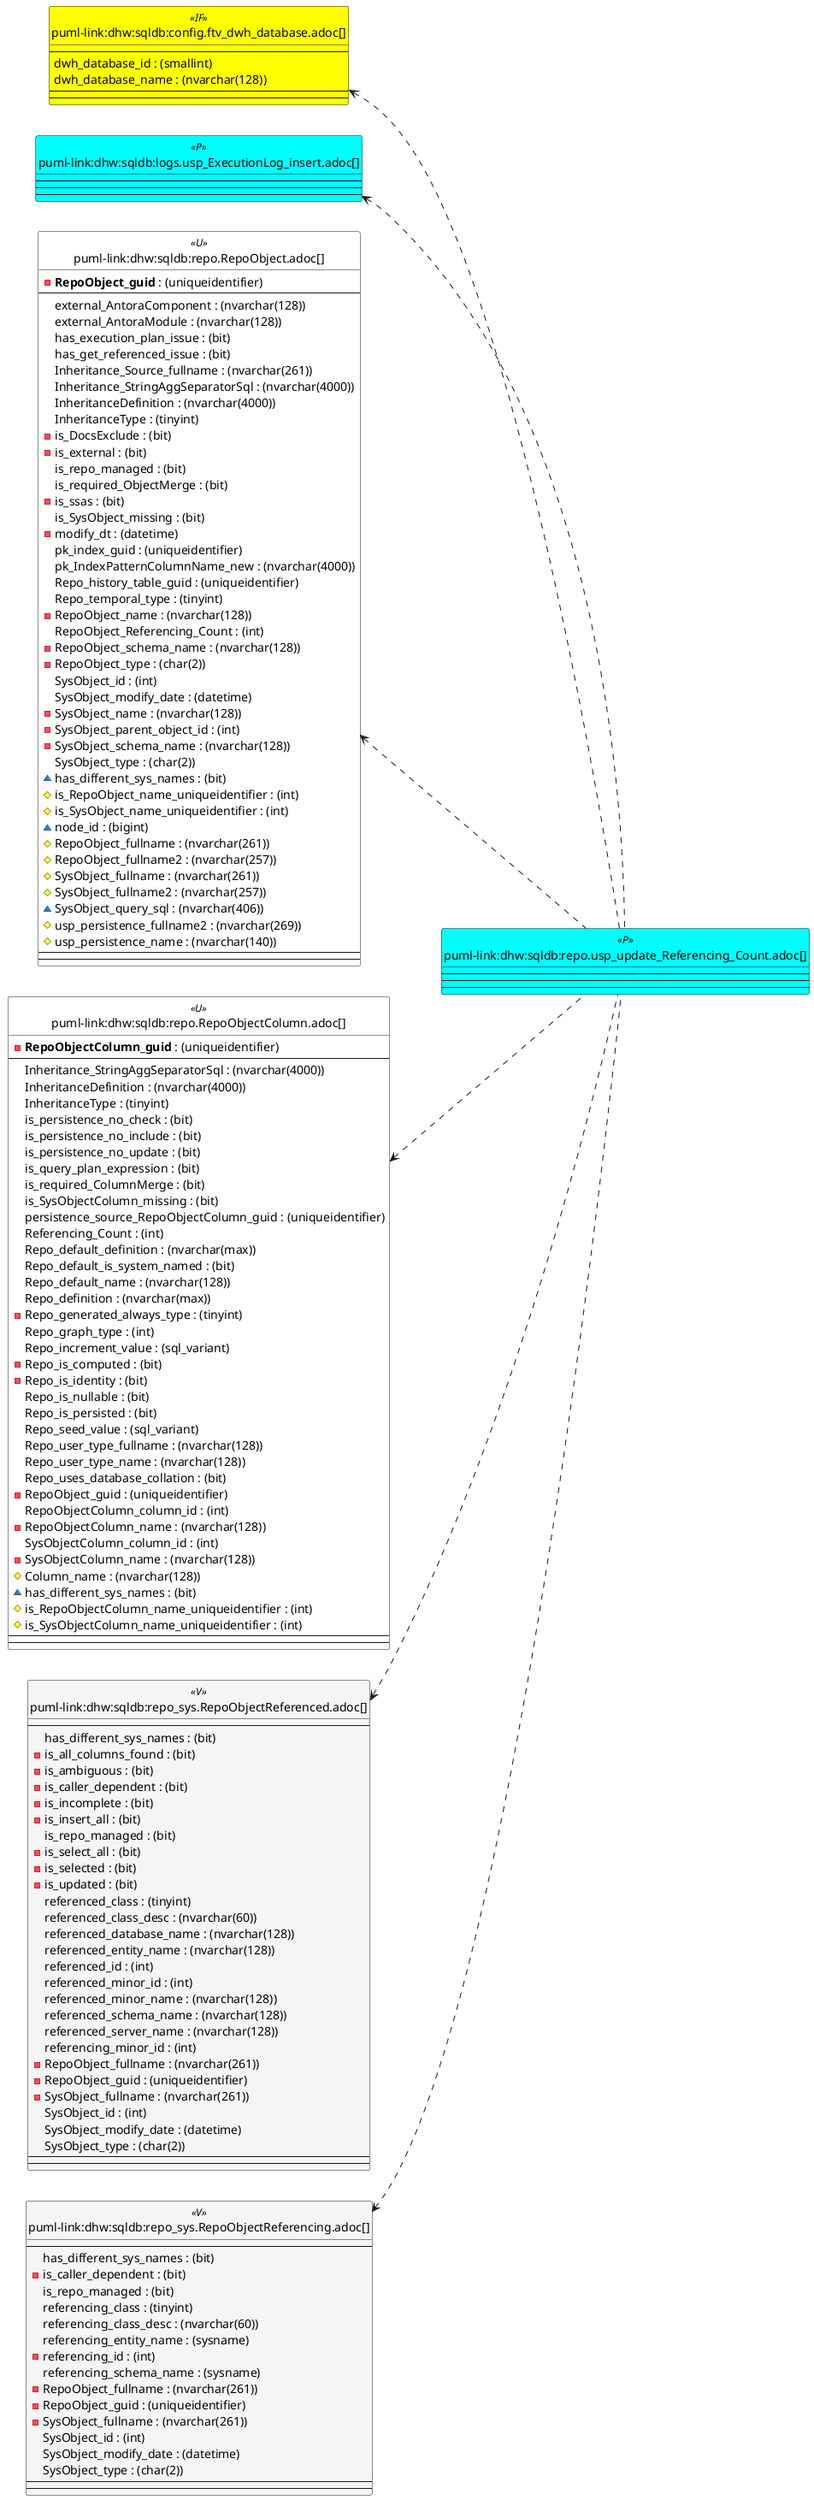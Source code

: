 @startuml
left to right direction
'top to bottom direction
hide circle
'avoide "." issues:
set namespaceSeparator none


skinparam class {
  BackgroundColor White
  BackgroundColor<<FN>> Yellow
  BackgroundColor<<FS>> Yellow
  BackgroundColor<<FT>> LightGray
  BackgroundColor<<IF>> Yellow
  BackgroundColor<<IS>> Yellow
  BackgroundColor<<P>> Aqua
  BackgroundColor<<PC>> Aqua
  BackgroundColor<<SN>> Yellow
  BackgroundColor<<SO>> SlateBlue
  BackgroundColor<<TF>> LightGray
  BackgroundColor<<TR>> Tomato
  BackgroundColor<<U>> White
  BackgroundColor<<V>> WhiteSmoke
  BackgroundColor<<X>> Aqua
  BackgroundColor<<external>> AliceBlue
}


entity "puml-link:dhw:sqldb:config.ftv_dwh_database.adoc[]" as config.ftv_dwh_database << IF >> {
  --
  dwh_database_id : (smallint)
  dwh_database_name : (nvarchar(128))
  --
  --
}

entity "puml-link:dhw:sqldb:logs.usp_ExecutionLog_insert.adoc[]" as logs.usp_ExecutionLog_insert << P >> {
  --
  --
  --
}

entity "puml-link:dhw:sqldb:repo.RepoObject.adoc[]" as repo.RepoObject << U >> {
  - **RepoObject_guid** : (uniqueidentifier)
  --
  external_AntoraComponent : (nvarchar(128))
  external_AntoraModule : (nvarchar(128))
  has_execution_plan_issue : (bit)
  has_get_referenced_issue : (bit)
  Inheritance_Source_fullname : (nvarchar(261))
  Inheritance_StringAggSeparatorSql : (nvarchar(4000))
  InheritanceDefinition : (nvarchar(4000))
  InheritanceType : (tinyint)
  - is_DocsExclude : (bit)
  - is_external : (bit)
  is_repo_managed : (bit)
  is_required_ObjectMerge : (bit)
  - is_ssas : (bit)
  is_SysObject_missing : (bit)
  - modify_dt : (datetime)
  pk_index_guid : (uniqueidentifier)
  pk_IndexPatternColumnName_new : (nvarchar(4000))
  Repo_history_table_guid : (uniqueidentifier)
  Repo_temporal_type : (tinyint)
  - RepoObject_name : (nvarchar(128))
  RepoObject_Referencing_Count : (int)
  - RepoObject_schema_name : (nvarchar(128))
  - RepoObject_type : (char(2))
  SysObject_id : (int)
  SysObject_modify_date : (datetime)
  - SysObject_name : (nvarchar(128))
  - SysObject_parent_object_id : (int)
  - SysObject_schema_name : (nvarchar(128))
  SysObject_type : (char(2))
  ~ has_different_sys_names : (bit)
  # is_RepoObject_name_uniqueidentifier : (int)
  # is_SysObject_name_uniqueidentifier : (int)
  ~ node_id : (bigint)
  # RepoObject_fullname : (nvarchar(261))
  # RepoObject_fullname2 : (nvarchar(257))
  # SysObject_fullname : (nvarchar(261))
  # SysObject_fullname2 : (nvarchar(257))
  ~ SysObject_query_sql : (nvarchar(406))
  # usp_persistence_fullname2 : (nvarchar(269))
  # usp_persistence_name : (nvarchar(140))
  --
  --
}

entity "puml-link:dhw:sqldb:repo.RepoObjectColumn.adoc[]" as repo.RepoObjectColumn << U >> {
  - **RepoObjectColumn_guid** : (uniqueidentifier)
  --
  Inheritance_StringAggSeparatorSql : (nvarchar(4000))
  InheritanceDefinition : (nvarchar(4000))
  InheritanceType : (tinyint)
  is_persistence_no_check : (bit)
  is_persistence_no_include : (bit)
  is_persistence_no_update : (bit)
  is_query_plan_expression : (bit)
  is_required_ColumnMerge : (bit)
  is_SysObjectColumn_missing : (bit)
  persistence_source_RepoObjectColumn_guid : (uniqueidentifier)
  Referencing_Count : (int)
  Repo_default_definition : (nvarchar(max))
  Repo_default_is_system_named : (bit)
  Repo_default_name : (nvarchar(128))
  Repo_definition : (nvarchar(max))
  - Repo_generated_always_type : (tinyint)
  Repo_graph_type : (int)
  Repo_increment_value : (sql_variant)
  - Repo_is_computed : (bit)
  - Repo_is_identity : (bit)
  Repo_is_nullable : (bit)
  Repo_is_persisted : (bit)
  Repo_seed_value : (sql_variant)
  Repo_user_type_fullname : (nvarchar(128))
  Repo_user_type_name : (nvarchar(128))
  Repo_uses_database_collation : (bit)
  - RepoObject_guid : (uniqueidentifier)
  RepoObjectColumn_column_id : (int)
  - RepoObjectColumn_name : (nvarchar(128))
  SysObjectColumn_column_id : (int)
  - SysObjectColumn_name : (nvarchar(128))
  # Column_name : (nvarchar(128))
  ~ has_different_sys_names : (bit)
  # is_RepoObjectColumn_name_uniqueidentifier : (int)
  # is_SysObjectColumn_name_uniqueidentifier : (int)
  --
  --
}

entity "puml-link:dhw:sqldb:repo.usp_update_Referencing_Count.adoc[]" as repo.usp_update_Referencing_Count << P >> {
  --
  --
  --
}

entity "puml-link:dhw:sqldb:repo_sys.RepoObjectReferenced.adoc[]" as repo_sys.RepoObjectReferenced << V >> {
  --
  has_different_sys_names : (bit)
  - is_all_columns_found : (bit)
  - is_ambiguous : (bit)
  - is_caller_dependent : (bit)
  - is_incomplete : (bit)
  - is_insert_all : (bit)
  is_repo_managed : (bit)
  - is_select_all : (bit)
  - is_selected : (bit)
  - is_updated : (bit)
  referenced_class : (tinyint)
  referenced_class_desc : (nvarchar(60))
  referenced_database_name : (nvarchar(128))
  referenced_entity_name : (nvarchar(128))
  referenced_id : (int)
  referenced_minor_id : (int)
  referenced_minor_name : (nvarchar(128))
  referenced_schema_name : (nvarchar(128))
  referenced_server_name : (nvarchar(128))
  referencing_minor_id : (int)
  - RepoObject_fullname : (nvarchar(261))
  - RepoObject_guid : (uniqueidentifier)
  - SysObject_fullname : (nvarchar(261))
  SysObject_id : (int)
  SysObject_modify_date : (datetime)
  SysObject_type : (char(2))
  --
  --
}

entity "puml-link:dhw:sqldb:repo_sys.RepoObjectReferencing.adoc[]" as repo_sys.RepoObjectReferencing << V >> {
  --
  has_different_sys_names : (bit)
  - is_caller_dependent : (bit)
  is_repo_managed : (bit)
  referencing_class : (tinyint)
  referencing_class_desc : (nvarchar(60))
  referencing_entity_name : (sysname)
  - referencing_id : (int)
  referencing_schema_name : (sysname)
  - RepoObject_fullname : (nvarchar(261))
  - RepoObject_guid : (uniqueidentifier)
  - SysObject_fullname : (nvarchar(261))
  SysObject_id : (int)
  SysObject_modify_date : (datetime)
  SysObject_type : (char(2))
  --
  --
}

config.ftv_dwh_database <.. repo.usp_update_Referencing_Count
logs.usp_ExecutionLog_insert <.. repo.usp_update_Referencing_Count
repo.RepoObject <.. repo.usp_update_Referencing_Count
repo.RepoObjectColumn <.. repo.usp_update_Referencing_Count
repo_sys.RepoObjectReferenced <.. repo.usp_update_Referencing_Count
repo_sys.RepoObjectReferencing <.. repo.usp_update_Referencing_Count

@enduml

